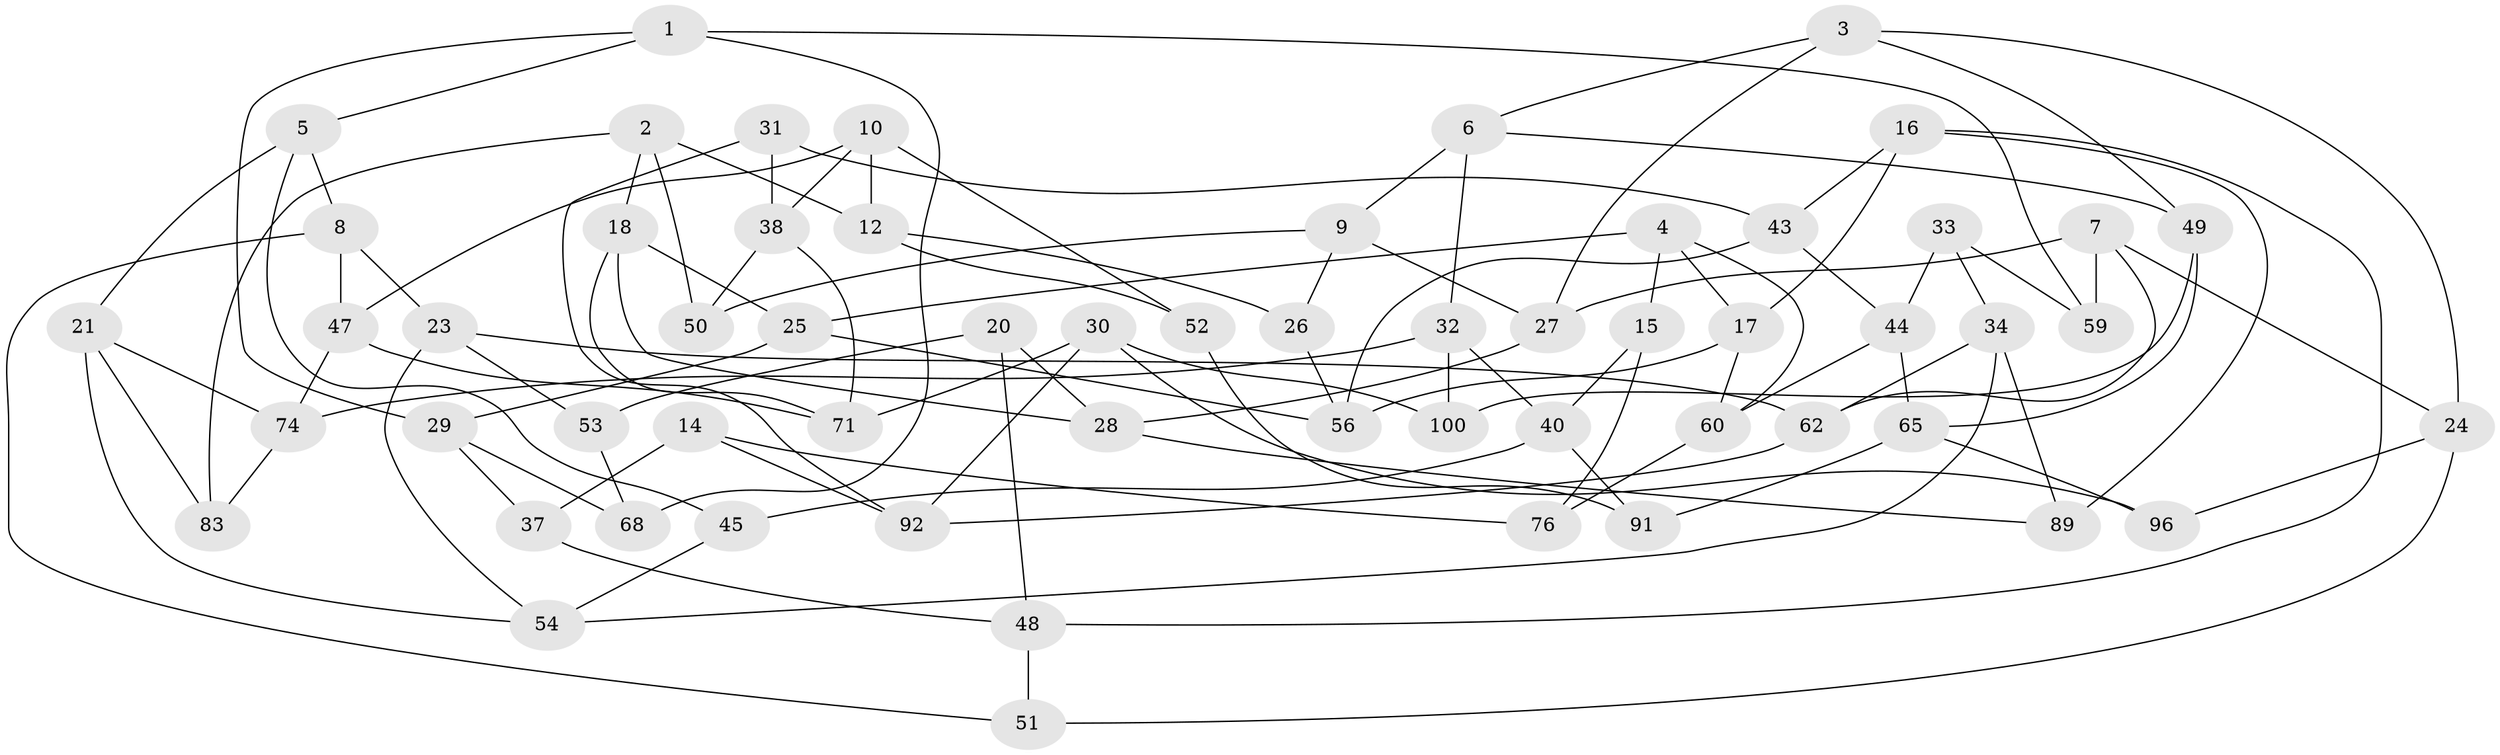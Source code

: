 // original degree distribution, {3: 1.0}
// Generated by graph-tools (version 1.1) at 2025/39/02/21/25 10:39:00]
// undirected, 59 vertices, 108 edges
graph export_dot {
graph [start="1"]
  node [color=gray90,style=filled];
  1 [super="+22"];
  2 [super="+36"];
  3 [super="+41"];
  4 [super="+80"];
  5 [super="+95"];
  6 [super="+66"];
  7 [super="+42"];
  8 [super="+19"];
  9 [super="+11"];
  10 [super="+13"];
  12 [super="+82"];
  14 [super="+67"];
  15;
  16 [super="+64"];
  17 [super="+84"];
  18 [super="+78"];
  20;
  21 [super="+46"];
  23 [super="+63"];
  24 [super="+94"];
  25 [super="+69"];
  26;
  27 [super="+35"];
  28 [super="+85"];
  29 [super="+39"];
  30 [super="+55"];
  31;
  32 [super="+58"];
  33;
  34 [super="+98"];
  37 [super="+88"];
  38 [super="+77"];
  40 [super="+86"];
  43 [super="+87"];
  44 [super="+75"];
  45;
  47 [super="+81"];
  48 [super="+97"];
  49 [super="+72"];
  50;
  51;
  52;
  53;
  54 [super="+57"];
  56 [super="+70"];
  59;
  60 [super="+61"];
  62 [super="+90"];
  65 [super="+73"];
  68;
  71 [super="+93"];
  74 [super="+79"];
  76;
  83;
  89;
  91;
  92 [super="+99"];
  96;
  100;
  1 -- 59;
  1 -- 68;
  1 -- 29;
  1 -- 5;
  2 -- 83;
  2 -- 12;
  2 -- 18;
  2 -- 50;
  3 -- 24;
  3 -- 49;
  3 -- 27;
  3 -- 6;
  4 -- 15;
  4 -- 60;
  4 -- 25;
  4 -- 17;
  5 -- 21;
  5 -- 45;
  5 -- 8;
  6 -- 9;
  6 -- 49;
  6 -- 32;
  7 -- 27;
  7 -- 59;
  7 -- 24;
  7 -- 62;
  8 -- 51;
  8 -- 23;
  8 -- 47;
  9 -- 50;
  9 -- 26;
  9 -- 27;
  10 -- 47;
  10 -- 52;
  10 -- 12;
  10 -- 38;
  12 -- 52;
  12 -- 26;
  14 -- 37 [weight=2];
  14 -- 76;
  14 -- 92;
  15 -- 76;
  15 -- 40;
  16 -- 89;
  16 -- 48;
  16 -- 43;
  16 -- 17;
  17 -- 56;
  17 -- 60;
  18 -- 28;
  18 -- 71;
  18 -- 25;
  20 -- 53;
  20 -- 28;
  20 -- 48;
  21 -- 74;
  21 -- 83;
  21 -- 54;
  23 -- 53;
  23 -- 62;
  23 -- 54;
  24 -- 96;
  24 -- 51;
  25 -- 56;
  25 -- 29;
  26 -- 56;
  27 -- 28;
  28 -- 89;
  29 -- 68;
  29 -- 37;
  30 -- 71;
  30 -- 96;
  30 -- 100;
  30 -- 92;
  31 -- 43;
  31 -- 38;
  31 -- 92;
  32 -- 100;
  32 -- 40;
  32 -- 74;
  33 -- 59;
  33 -- 44;
  33 -- 34;
  34 -- 89;
  34 -- 62;
  34 -- 54;
  37 -- 48;
  38 -- 50;
  38 -- 71;
  40 -- 45;
  40 -- 91;
  43 -- 56;
  43 -- 44;
  44 -- 60;
  44 -- 65;
  45 -- 54;
  47 -- 74;
  47 -- 71;
  48 -- 51;
  49 -- 65;
  49 -- 100;
  52 -- 91;
  53 -- 68;
  60 -- 76;
  62 -- 92;
  65 -- 96;
  65 -- 91;
  74 -- 83;
}
